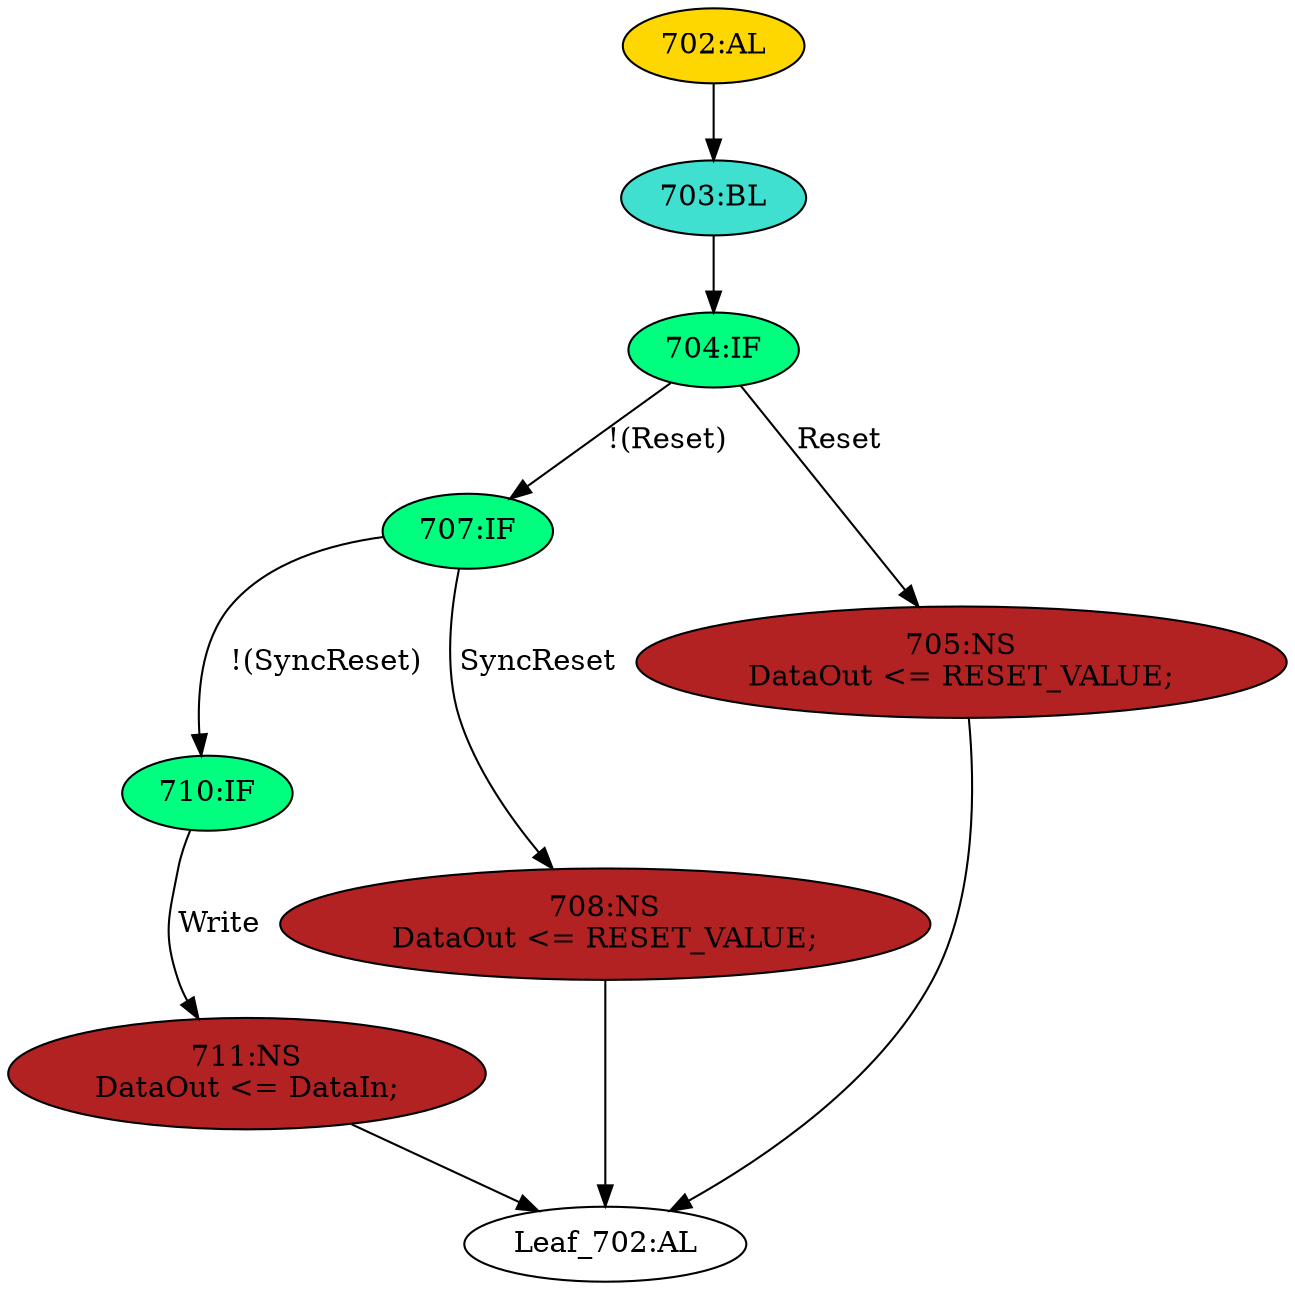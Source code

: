 strict digraph "" {
	node [label="\N"];
	"703:BL"	 [ast="<pyverilog.vparser.ast.Block object at 0x7fbdee0bce50>",
		fillcolor=turquoise,
		label="703:BL",
		statements="[]",
		style=filled,
		typ=Block];
	"704:IF"	 [ast="<pyverilog.vparser.ast.IfStatement object at 0x7fbdee0bcfd0>",
		fillcolor=springgreen,
		label="704:IF",
		statements="[]",
		style=filled,
		typ=IfStatement];
	"703:BL" -> "704:IF"	 [cond="[]",
		lineno=None];
	"702:AL"	 [ast="<pyverilog.vparser.ast.Always object at 0x7fbdcd862ad0>",
		clk_sens=True,
		fillcolor=gold,
		label="702:AL",
		sens="['Clk', 'Reset']",
		statements="[]",
		style=filled,
		typ=Always,
		use_var="['Reset', 'Write', 'DataIn', 'SyncReset']"];
	"702:AL" -> "703:BL"	 [cond="[]",
		lineno=None];
	"Leaf_702:AL"	 [def_var="['DataOut']",
		label="Leaf_702:AL"];
	"707:IF"	 [ast="<pyverilog.vparser.ast.IfStatement object at 0x7fbdee0bf050>",
		fillcolor=springgreen,
		label="707:IF",
		statements="[]",
		style=filled,
		typ=IfStatement];
	"710:IF"	 [ast="<pyverilog.vparser.ast.IfStatement object at 0x7fbdee0bf490>",
		fillcolor=springgreen,
		label="710:IF",
		statements="[]",
		style=filled,
		typ=IfStatement];
	"707:IF" -> "710:IF"	 [cond="['SyncReset']",
		label="!(SyncReset)",
		lineno=707];
	"708:NS"	 [ast="<pyverilog.vparser.ast.NonblockingSubstitution object at 0x7fbdee0bfa10>",
		fillcolor=firebrick,
		label="708:NS
DataOut <= RESET_VALUE;",
		statements="[<pyverilog.vparser.ast.NonblockingSubstitution object at 0x7fbdee0bfa10>]",
		style=filled,
		typ=NonblockingSubstitution];
	"707:IF" -> "708:NS"	 [cond="['SyncReset']",
		label=SyncReset,
		lineno=707];
	"704:IF" -> "707:IF"	 [cond="['Reset']",
		label="!(Reset)",
		lineno=704];
	"705:NS"	 [ast="<pyverilog.vparser.ast.NonblockingSubstitution object at 0x7fbdee0bfb90>",
		fillcolor=firebrick,
		label="705:NS
DataOut <= RESET_VALUE;",
		statements="[<pyverilog.vparser.ast.NonblockingSubstitution object at 0x7fbdee0bfb90>]",
		style=filled,
		typ=NonblockingSubstitution];
	"704:IF" -> "705:NS"	 [cond="['Reset']",
		label=Reset,
		lineno=704];
	"705:NS" -> "Leaf_702:AL"	 [cond="[]",
		lineno=None];
	"711:NS"	 [ast="<pyverilog.vparser.ast.NonblockingSubstitution object at 0x7fbdee0bf850>",
		fillcolor=firebrick,
		label="711:NS
DataOut <= DataIn;",
		statements="[<pyverilog.vparser.ast.NonblockingSubstitution object at 0x7fbdee0bf850>]",
		style=filled,
		typ=NonblockingSubstitution];
	"710:IF" -> "711:NS"	 [cond="['Write']",
		label=Write,
		lineno=710];
	"708:NS" -> "Leaf_702:AL"	 [cond="[]",
		lineno=None];
	"711:NS" -> "Leaf_702:AL"	 [cond="[]",
		lineno=None];
}
